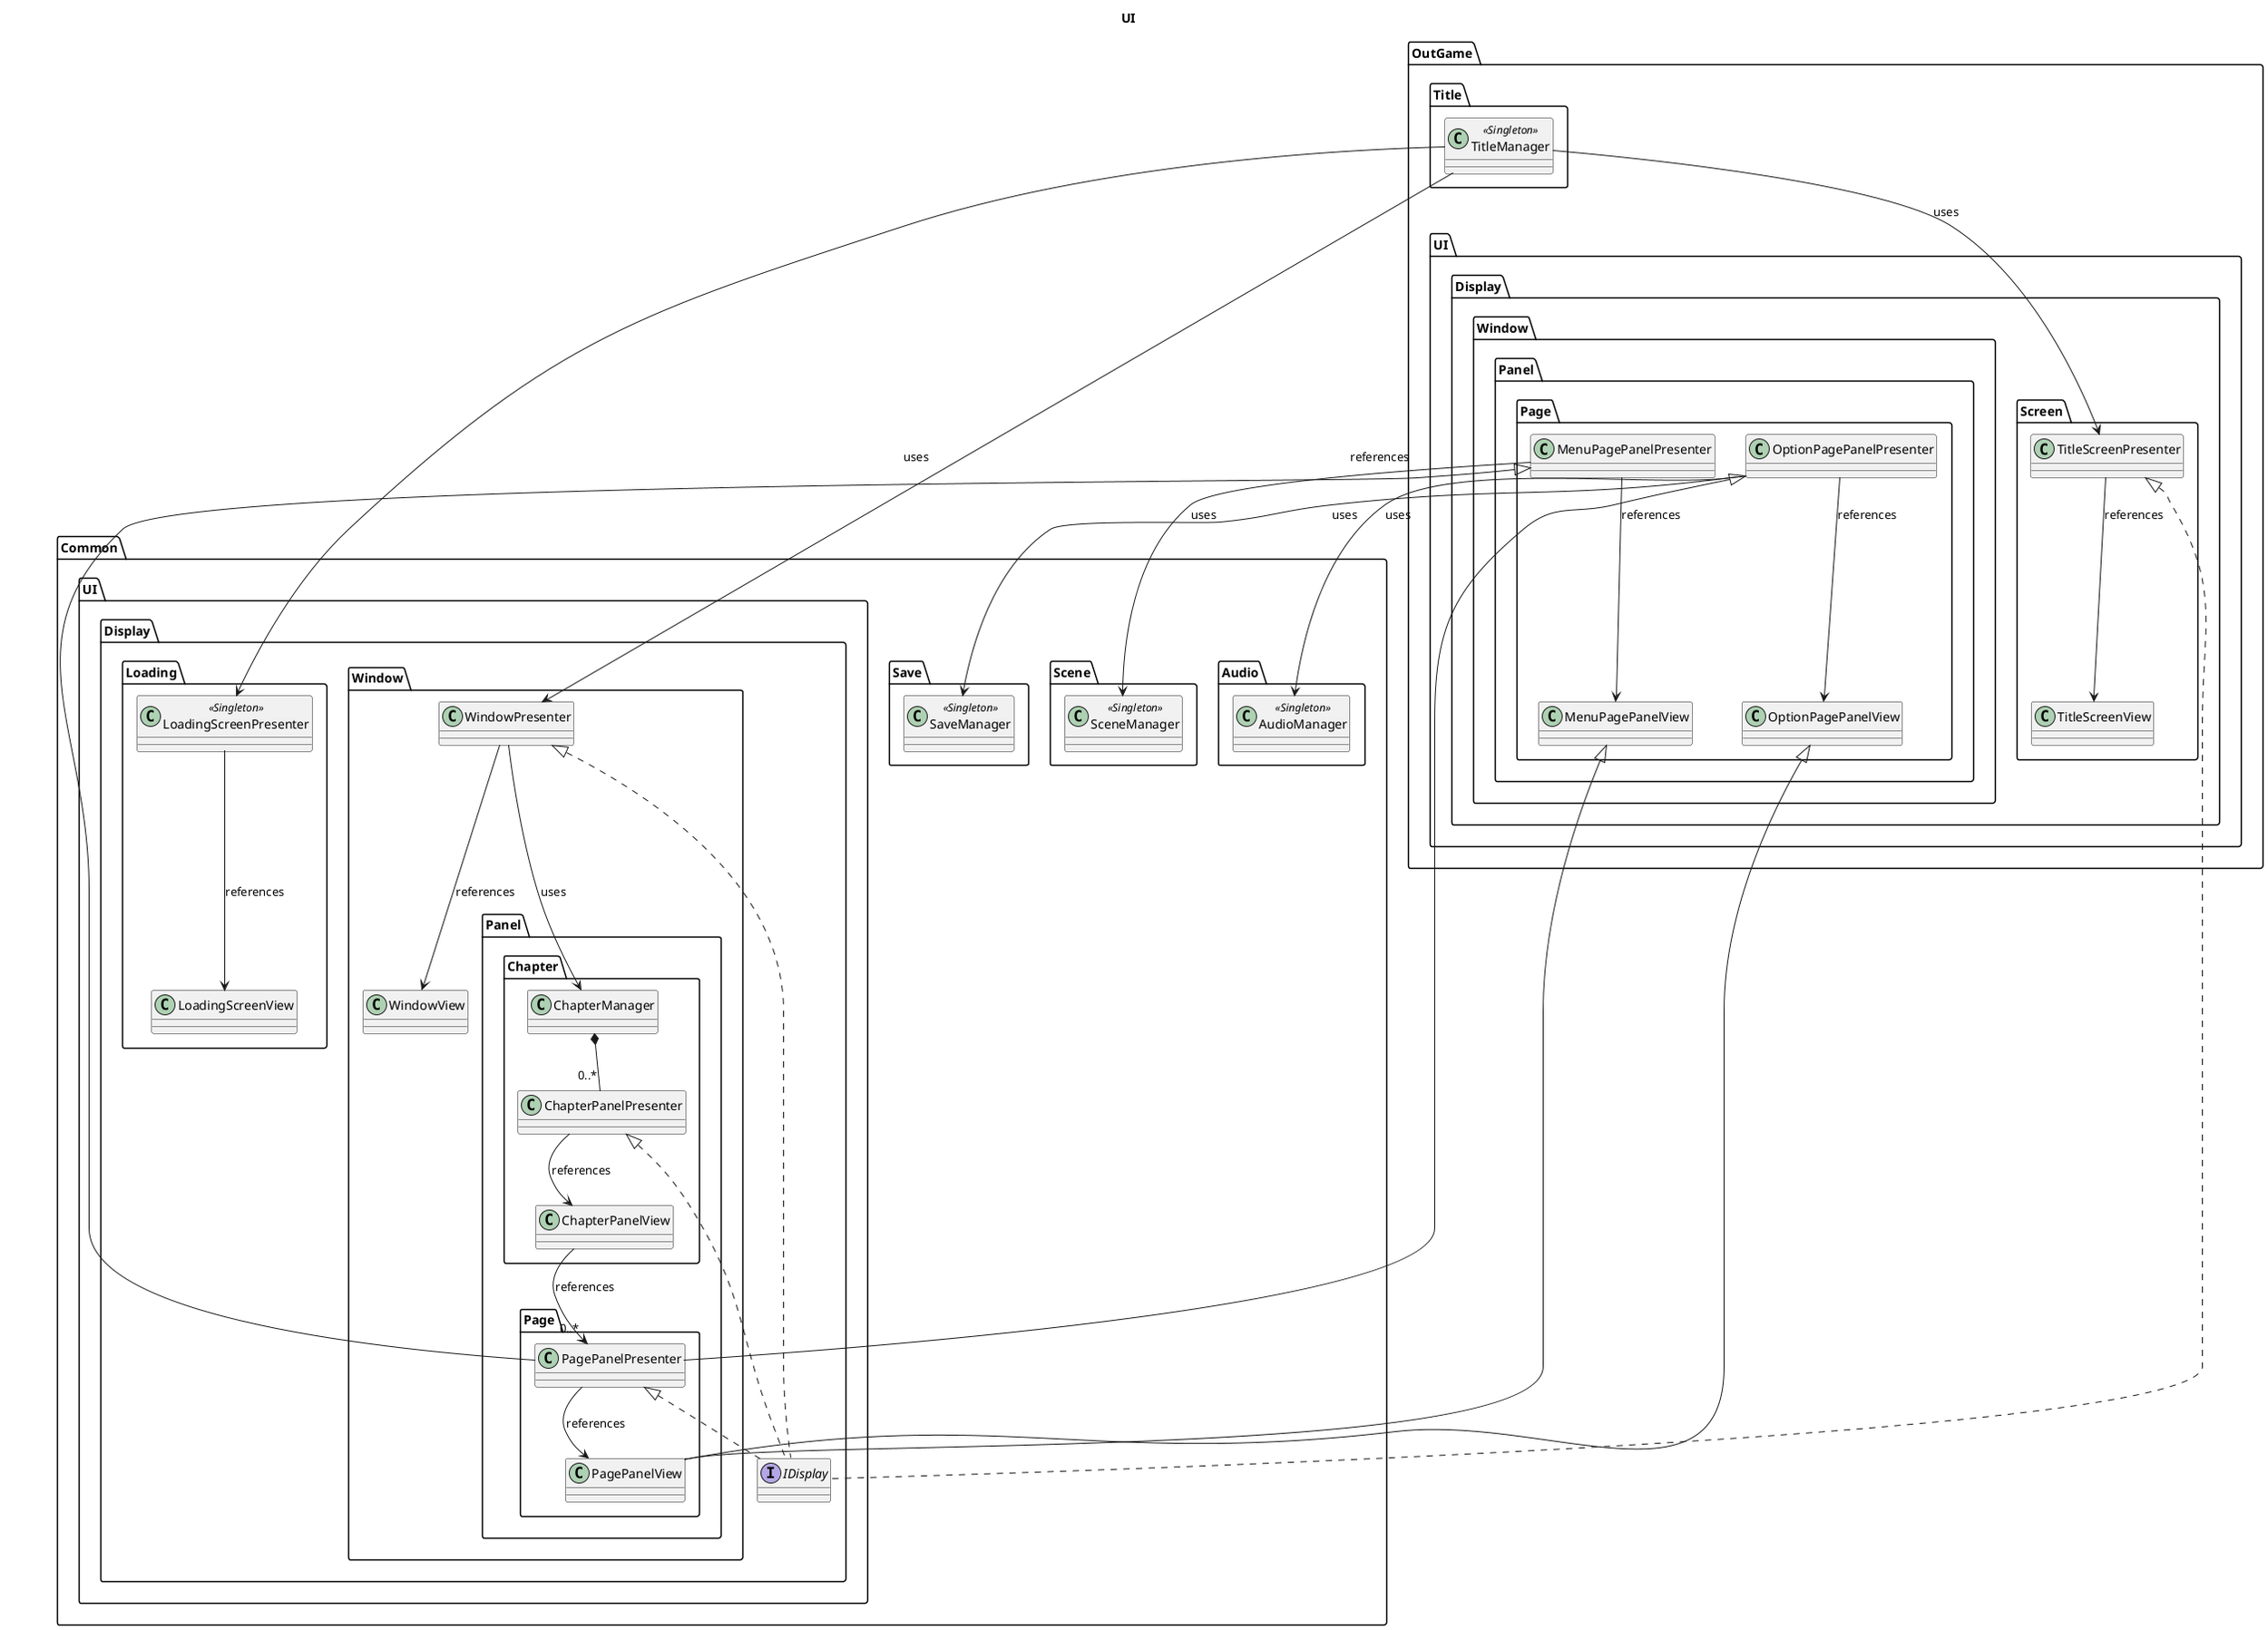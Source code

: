 @startuml
title UI

package "Common" {
    package "Audio" {
        class AudioManager <<Singleton>>
    }

    package "Save" {
        class SaveManager <<Singleton>>
    }

    package "Scene" {
        class SceneManager <<Singleton>>
    }
}

package "Common.UI" {
    ' class PresenterBase <<Abstract>>
    ' class UIBehaviourBase <<Abstract>>

    package "Display"{
        interface IDisplay
        ' class DisplayPresenterBase <<Abstract>>
        ' class DisplayViewBase <<Abstract>>

        ' DisplayPresenterBase <|.. IDisplay
        ' DisplayViewBase <|-- UIBehaviourBase
        ' DisplayViewBase <|.. IDisplay

        ' package "Animation" {
        '     interface IUIAnimationComponent

        '     class FadeAnimationComponent
        '     class FlashAnimationComponent
        '     class IrisInAnimationComponent
        '     class IrisOutAnimationComponent
        '     class MoveAnimationComponent
        '     class ScaleAnimationComponent


        '     FadeAnimationComponent <|.. IUIAnimationComponent
        '     FlashAnimationComponent <|.. IUIAnimationComponent
        '     IrisInAnimationComponent <|.. IUIAnimationComponent
        '     IrisOutAnimationComponent <|.. IUIAnimationComponent
        '     MoveAnimationComponent <|.. IUIAnimationComponent
        '     ScaleAnimationComponent <|.. IUIAnimationComponent
        ' }

        package "Window"{
            class WindowPresenter
            class WindowView

            ' class BookWindowAnimation

            WindowPresenter <|.. IDisplay

            WindowPresenter --> WindowView: references
            WindowPresenter --> Common.UI.Display.Window.Panel.Chapter.ChapterManager : uses

            ' WindowView --> BookWindowAnimation : references
            ' WindowView *-- "2" MoveAnimationComponent

            package "Panel"{
                package "Chapter"{
                    class ChapterPanelPresenter
                    class ChapterPanelView
                    class ChapterManager

                    ChapterPanelPresenter <|.. IDisplay

                    ChapterPanelPresenter --> ChapterPanelView : references
                    ' ChapterPanelPresenter --> BookWindowAnimation : references

                    ChapterPanelView --> "0..*" Common.UI.Display.Window.Panel.Page.PagePanelPresenter : references

                    ChapterManager *-- "0..*" ChapterPanelPresenter
                    ' ChapterManager --> BookWindowAnimation : references

                }

                package "Page" {
                    class PagePanelPresenter
                    class PagePanelView

                    PagePanelPresenter <|.. IDisplay

                    PagePanelPresenter --> PagePanelView : references
                }
            }
        }

        package "Loading" {
            class LoadingScreenPresenter <<Singleton>>
            class LoadingScreenView

            LoadingScreenPresenter --> LoadingScreenView: references
        }

        ' package "Part"{
        '     package "Button"{
        '         class ButtonBase <<Abstract>>
        '         class CommonButton
        '         class TextButton

        '         ButtonBase <|-- CommonButton
        '         ButtonBase <|-- TextButton
        '     }
        ' }
    }
}

package "OutGame" {
    package "Title" {
        class TitleManager<<Singleton>>

        TitleManager --> Common.UI.Display.Loading.LoadingScreenPresenter : uses
        TitleManager --> Common.UI.Display.Window.WindowPresenter : references
        TitleManager --> OutGame.UI.Display.Screen.TitleScreenPresenter : uses
    }

    package "UI" {
        package "Display" {
            package "Screen" {
                class TitleScreenPresenter
                class TitleScreenView

                TitleScreenPresenter <|.. IDisplay

                TitleScreenPresenter --> TitleScreenView: references
            }

            package "Window.Panel.Page" {
                class MenuPagePanelPresenter
                class MenuPagePanelView

                class OptionPagePanelPresenter
                class OptionPagePanelView

                MenuPagePanelPresenter <|-- PagePanelPresenter
                MenuPagePanelView <|-- PagePanelView

                OptionPagePanelPresenter <|-- PagePanelPresenter
                OptionPagePanelView <|-- PagePanelView

                MenuPagePanelPresenter --> MenuPagePanelView: references
                OptionPagePanelPresenter --> OptionPagePanelView: references

                MenuPagePanelPresenter --> Common.Scene.SceneManager : uses

                OptionPagePanelPresenter --> Common.Audio.AudioManager : uses
                OptionPagePanelPresenter --> Common.Save.SaveManager : uses
            }
        }
    }
}
@enduml